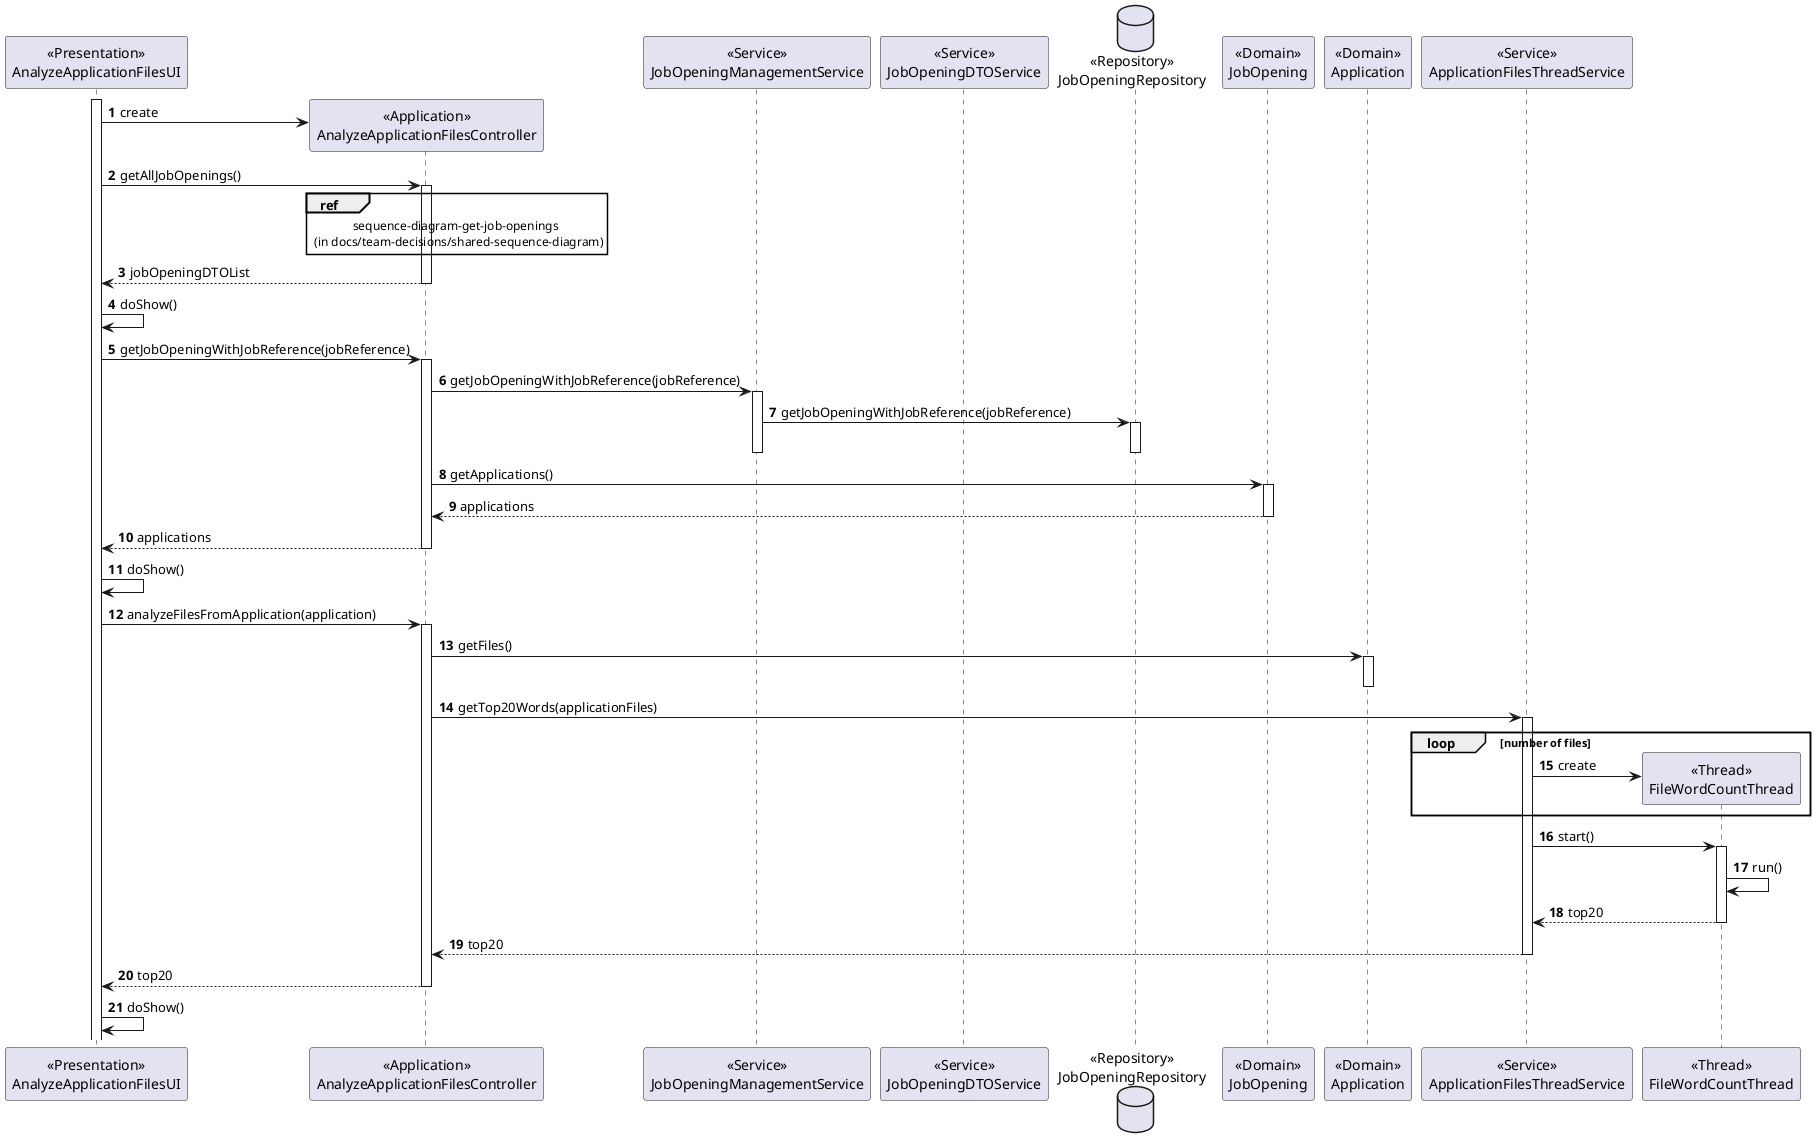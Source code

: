 @startuml
'https://plantuml.com/sequence-diagram

autonumber
Participant "<<Presentation>>\nAnalyzeApplicationFilesUI" as UI
Participant "<<Application>>\nAnalyzeApplicationFilesController" as CTRL
Participant "<<Service>>\nJobOpeningManagementService" as JOS
Participant "<<Service>>\nJobOpeningDTOService" as JODTOS
Database "<<Repository>>\nJobOpeningRepository" as JOREPO
Participant "<<Domain>>\nJobOpening" as JO
Participant "<<Domain>>\nApplication" as APP
Participant "<<Service>>\nApplicationFilesThreadService" as TS
Participant "<<Thread>>\nFileWordCountThread" as FWCT


    Activate UI

        UI -> CTRL** : create

        UI -> CTRL : getAllJobOpenings()

        Activate CTRL

        ref over CTRL : sequence-diagram-get-job-openings \n (in docs/team-decisions/shared-sequence-diagram)

        CTRL --> UI : jobOpeningDTOList

        Deactivate CTRL

        UI -> UI : doShow()

        UI -> CTRL : getJobOpeningWithJobReference(jobReference)

        Activate CTRL

            CTRL -> JOS : getJobOpeningWithJobReference(jobReference)

            Activate JOS

                JOS -> JOREPO : getJobOpeningWithJobReference(jobReference)

                Activate JOREPO

                Deactivate JOREPO

            Deactivate JOS

            CTRL -> JO : getApplications()

            Activate JO

                JO --> CTRL : applications

            Deactivate JO

            CTRL --> UI : applications

        Deactivate CTRL

        UI -> UI : doShow()

        UI -> CTRL : analyzeFilesFromApplication(application)

        Activate CTRL

            CTRL -> APP : getFiles()

            Activate APP

            Deactivate APP

            CTRL -> TS : getTop20Words(applicationFiles)

            Activate TS

                loop number of files

                    TS -> FWCT** : create

                end

                TS -> FWCT : start()

                Activate FWCT

                    FWCT -> FWCT : run()

                    FWCT --> TS : top20

                Deactivate FWCT

                TS --> CTRL : top20

            Deactivate TS

            CTRL --> UI : top20

        Deactivate CTRL

        UI -> UI : doShow()

@enduml